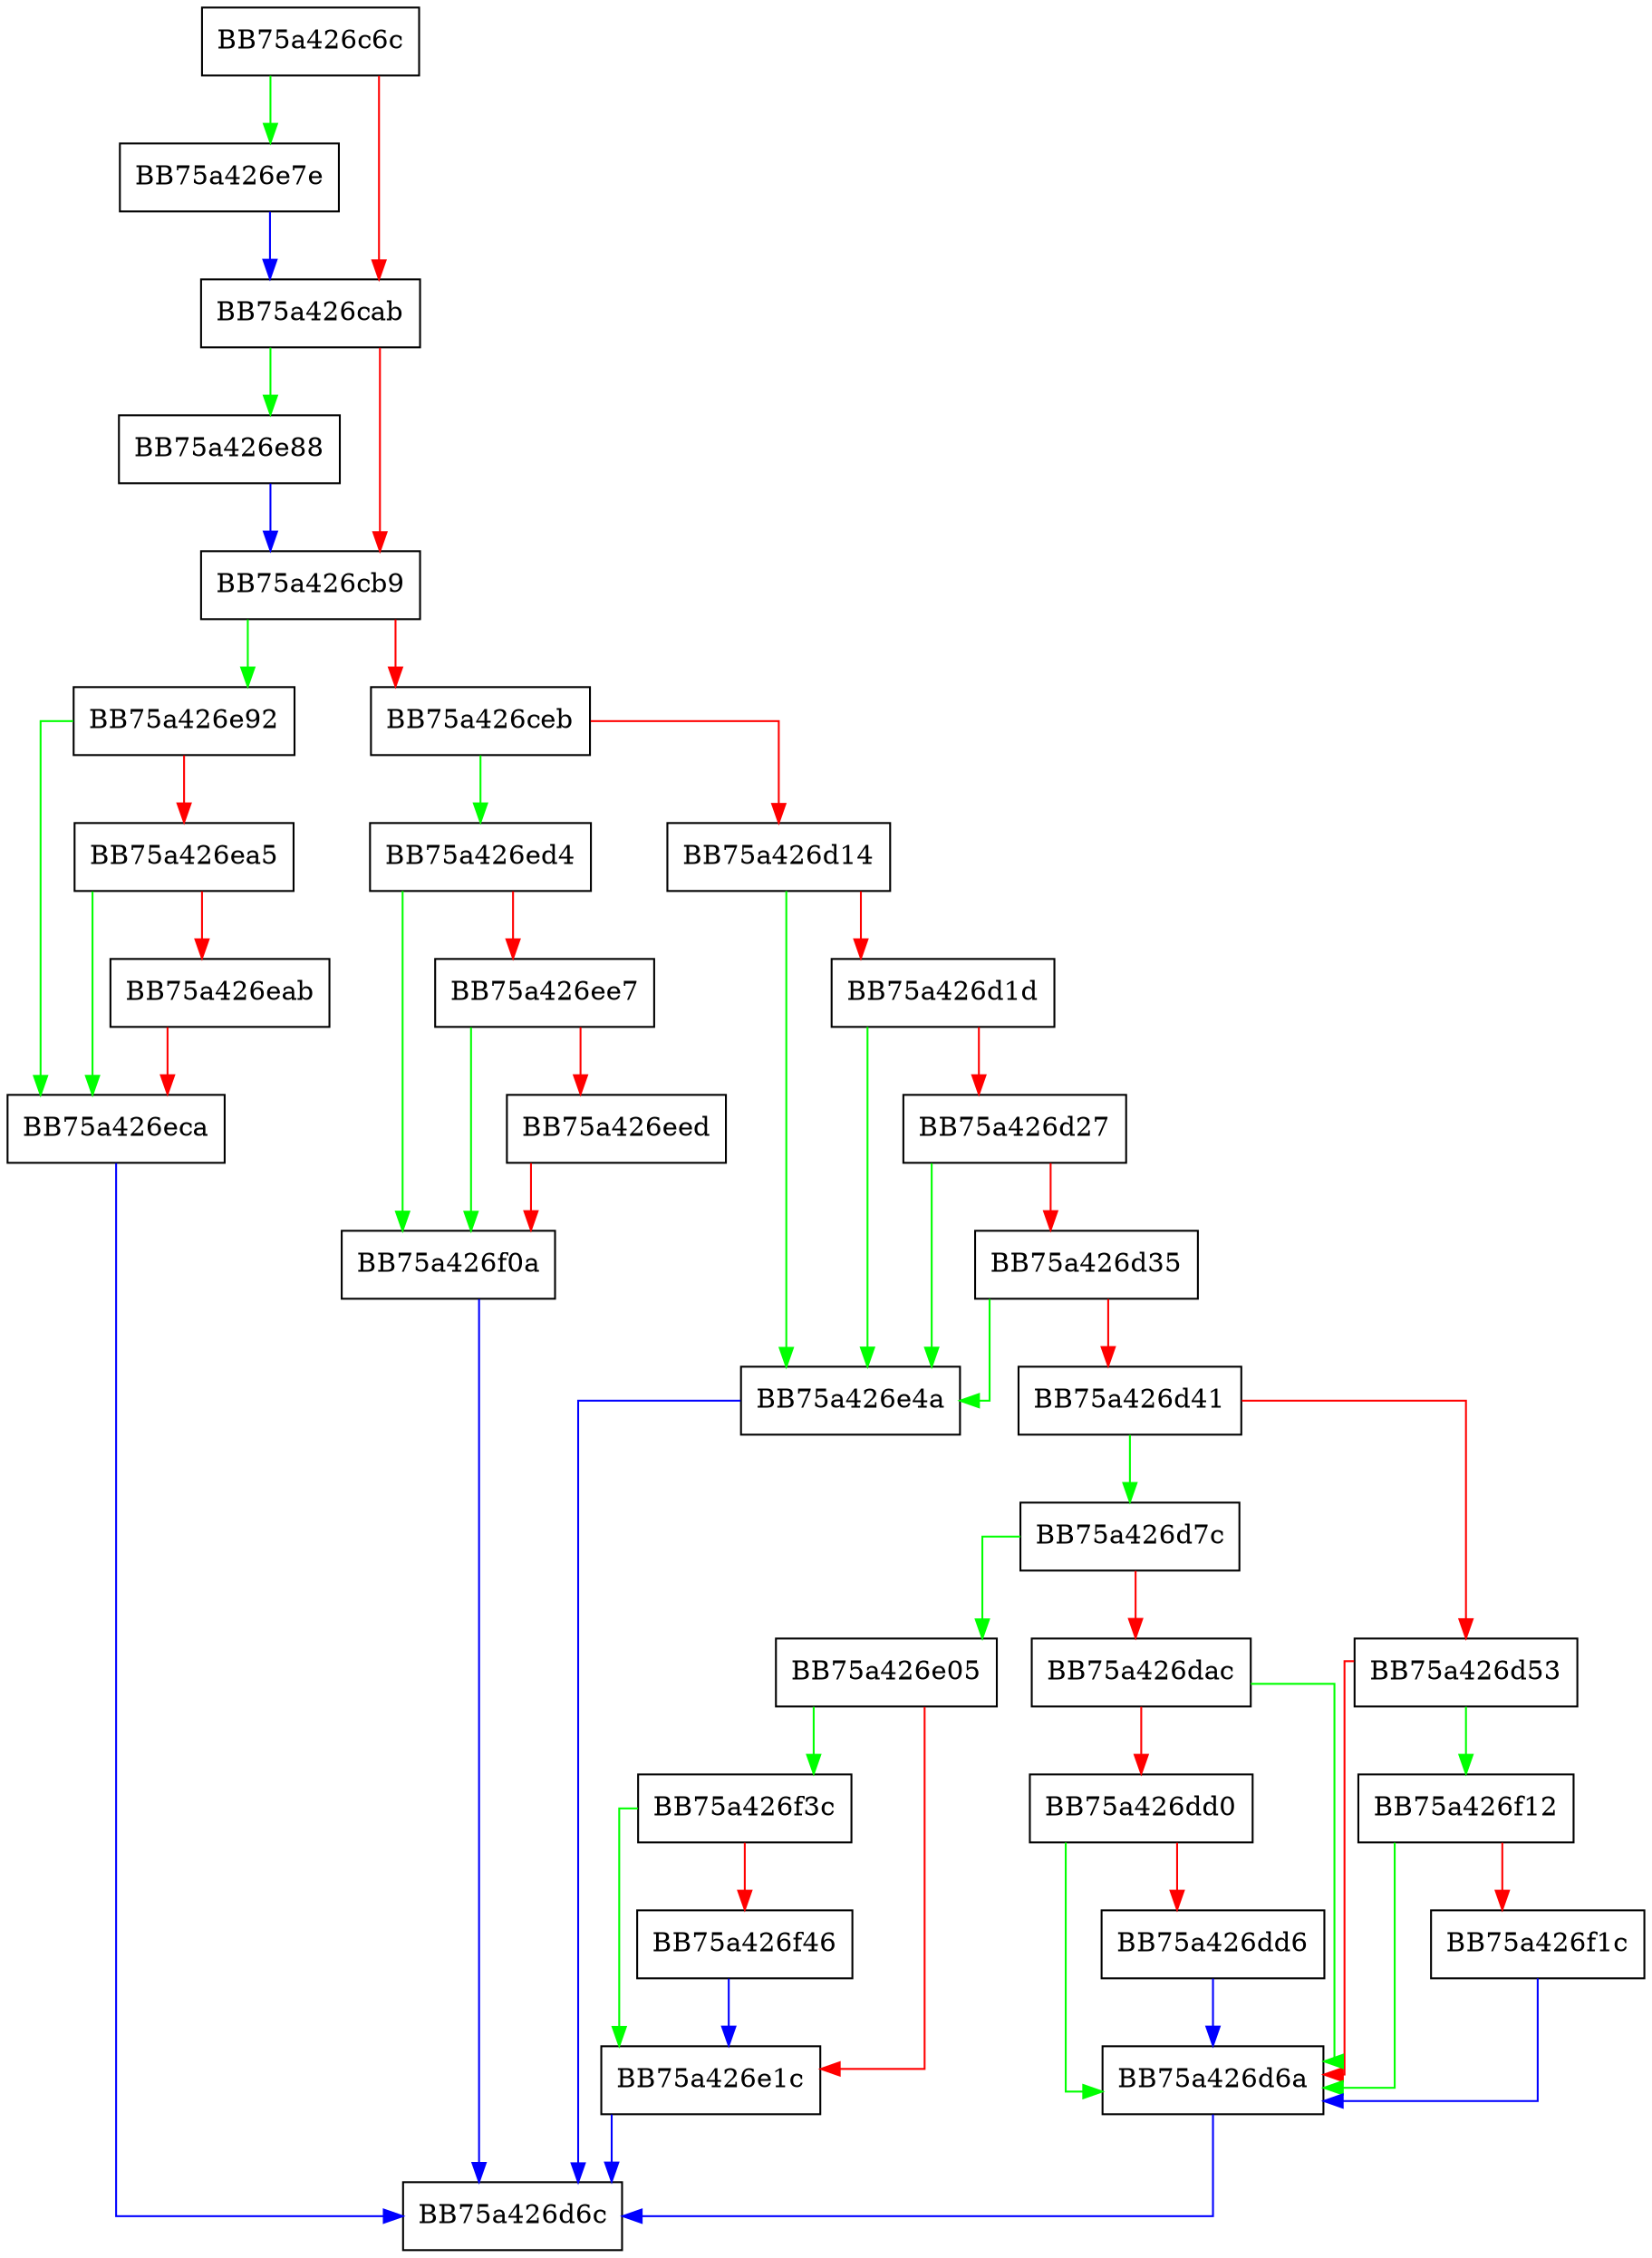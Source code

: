 digraph QueueFileChunk {
  node [shape="box"];
  graph [splines=ortho];
  BB75a426c6c -> BB75a426e7e [color="green"];
  BB75a426c6c -> BB75a426cab [color="red"];
  BB75a426cab -> BB75a426e88 [color="green"];
  BB75a426cab -> BB75a426cb9 [color="red"];
  BB75a426cb9 -> BB75a426e92 [color="green"];
  BB75a426cb9 -> BB75a426ceb [color="red"];
  BB75a426ceb -> BB75a426ed4 [color="green"];
  BB75a426ceb -> BB75a426d14 [color="red"];
  BB75a426d14 -> BB75a426e4a [color="green"];
  BB75a426d14 -> BB75a426d1d [color="red"];
  BB75a426d1d -> BB75a426e4a [color="green"];
  BB75a426d1d -> BB75a426d27 [color="red"];
  BB75a426d27 -> BB75a426e4a [color="green"];
  BB75a426d27 -> BB75a426d35 [color="red"];
  BB75a426d35 -> BB75a426e4a [color="green"];
  BB75a426d35 -> BB75a426d41 [color="red"];
  BB75a426d41 -> BB75a426d7c [color="green"];
  BB75a426d41 -> BB75a426d53 [color="red"];
  BB75a426d53 -> BB75a426f12 [color="green"];
  BB75a426d53 -> BB75a426d6a [color="red"];
  BB75a426d6a -> BB75a426d6c [color="blue"];
  BB75a426d7c -> BB75a426e05 [color="green"];
  BB75a426d7c -> BB75a426dac [color="red"];
  BB75a426dac -> BB75a426d6a [color="green"];
  BB75a426dac -> BB75a426dd0 [color="red"];
  BB75a426dd0 -> BB75a426d6a [color="green"];
  BB75a426dd0 -> BB75a426dd6 [color="red"];
  BB75a426dd6 -> BB75a426d6a [color="blue"];
  BB75a426e05 -> BB75a426f3c [color="green"];
  BB75a426e05 -> BB75a426e1c [color="red"];
  BB75a426e1c -> BB75a426d6c [color="blue"];
  BB75a426e4a -> BB75a426d6c [color="blue"];
  BB75a426e7e -> BB75a426cab [color="blue"];
  BB75a426e88 -> BB75a426cb9 [color="blue"];
  BB75a426e92 -> BB75a426eca [color="green"];
  BB75a426e92 -> BB75a426ea5 [color="red"];
  BB75a426ea5 -> BB75a426eca [color="green"];
  BB75a426ea5 -> BB75a426eab [color="red"];
  BB75a426eab -> BB75a426eca [color="red"];
  BB75a426eca -> BB75a426d6c [color="blue"];
  BB75a426ed4 -> BB75a426f0a [color="green"];
  BB75a426ed4 -> BB75a426ee7 [color="red"];
  BB75a426ee7 -> BB75a426f0a [color="green"];
  BB75a426ee7 -> BB75a426eed [color="red"];
  BB75a426eed -> BB75a426f0a [color="red"];
  BB75a426f0a -> BB75a426d6c [color="blue"];
  BB75a426f12 -> BB75a426d6a [color="green"];
  BB75a426f12 -> BB75a426f1c [color="red"];
  BB75a426f1c -> BB75a426d6a [color="blue"];
  BB75a426f3c -> BB75a426e1c [color="green"];
  BB75a426f3c -> BB75a426f46 [color="red"];
  BB75a426f46 -> BB75a426e1c [color="blue"];
}